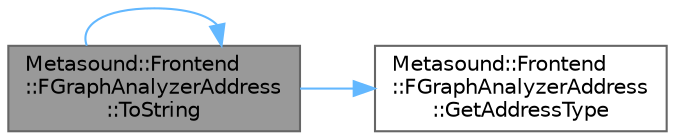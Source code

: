 digraph "Metasound::Frontend::FGraphAnalyzerAddress::ToString"
{
 // INTERACTIVE_SVG=YES
 // LATEX_PDF_SIZE
  bgcolor="transparent";
  edge [fontname=Helvetica,fontsize=10,labelfontname=Helvetica,labelfontsize=10];
  node [fontname=Helvetica,fontsize=10,shape=box,height=0.2,width=0.4];
  rankdir="LR";
  Node1 [id="Node000001",label="Metasound::Frontend\l::FGraphAnalyzerAddress\l::ToString",height=0.2,width=0.4,color="gray40", fillcolor="grey60", style="filled", fontcolor="black",tooltip="Return a string representation of the address for debugging."];
  Node1 -> Node2 [id="edge1_Node000001_Node000002",color="steelblue1",style="solid",tooltip=" "];
  Node2 [id="Node000002",label="Metasound::Frontend\l::FGraphAnalyzerAddress\l::GetAddressType",height=0.2,width=0.4,color="grey40", fillcolor="white", style="filled",URL="$d8/d24/classMetasound_1_1Frontend_1_1FGraphAnalyzerAddress.html#ac33d43a8718c5b9d910303cf42bd20c1",tooltip="Return the type of address."];
  Node1 -> Node1 [id="edge2_Node000001_Node000001",color="steelblue1",style="solid",tooltip=" "];
}
